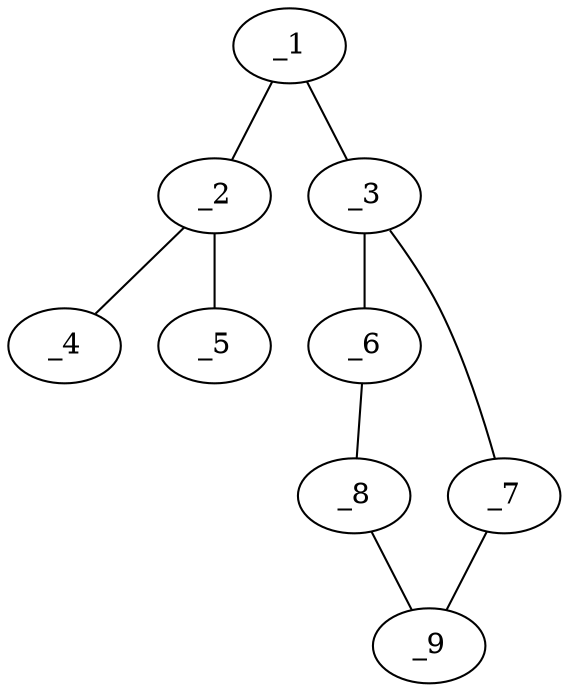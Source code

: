 graph molid4438 {
	_1	 [charge=0,
		chem=4,
		symbol="N  ",
		x="2.809",
		y="0.5194"];
	_2	 [charge=0,
		chem=1,
		symbol="C  ",
		x="3.6751",
		y="1.0194"];
	_1 -- _2	 [valence=1];
	_3	 [charge=0,
		chem=1,
		symbol="C  ",
		x="2.809",
		y="-0.4806"];
	_1 -- _3	 [valence=1];
	_4	 [charge=0,
		chem=4,
		symbol="N  ",
		x="3.6751",
		y="2.0194"];
	_2 -- _4	 [valence=2];
	_5	 [charge=0,
		chem=4,
		symbol="N  ",
		x="4.5411",
		y="0.5194"];
	_2 -- _5	 [valence=1];
	_6	 [charge=0,
		chem=4,
		symbol="N  ",
		x=2,
		y="-1.0684"];
	_3 -- _6	 [valence=2];
	_7	 [charge=0,
		chem=4,
		symbol="N  ",
		x="3.618",
		y="-1.0684"];
	_3 -- _7	 [valence=1];
	_8	 [charge=0,
		chem=4,
		symbol="N  ",
		x="2.309",
		y="-2.0194"];
	_6 -- _8	 [valence=1];
	_9	 [charge=0,
		chem=4,
		symbol="N  ",
		x="3.309",
		y="-2.0194"];
	_7 -- _9	 [valence=1];
	_8 -- _9	 [valence=2];
}

